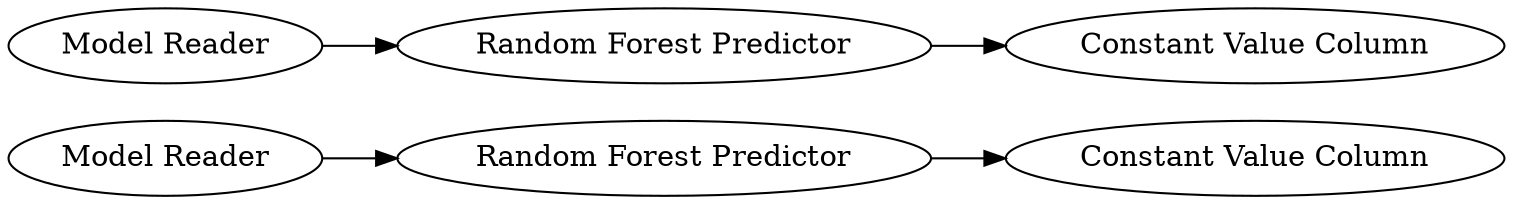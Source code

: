 digraph {
	189 -> 168
	192 -> 194
	168 -> 199
	194 -> 198
	168 [label="Random Forest Predictor"]
	192 [label="Model Reader"]
	189 [label="Model Reader"]
	194 [label="Random Forest Predictor"]
	198 [label="Constant Value Column"]
	199 [label="Constant Value Column"]
	rankdir=LR
}
